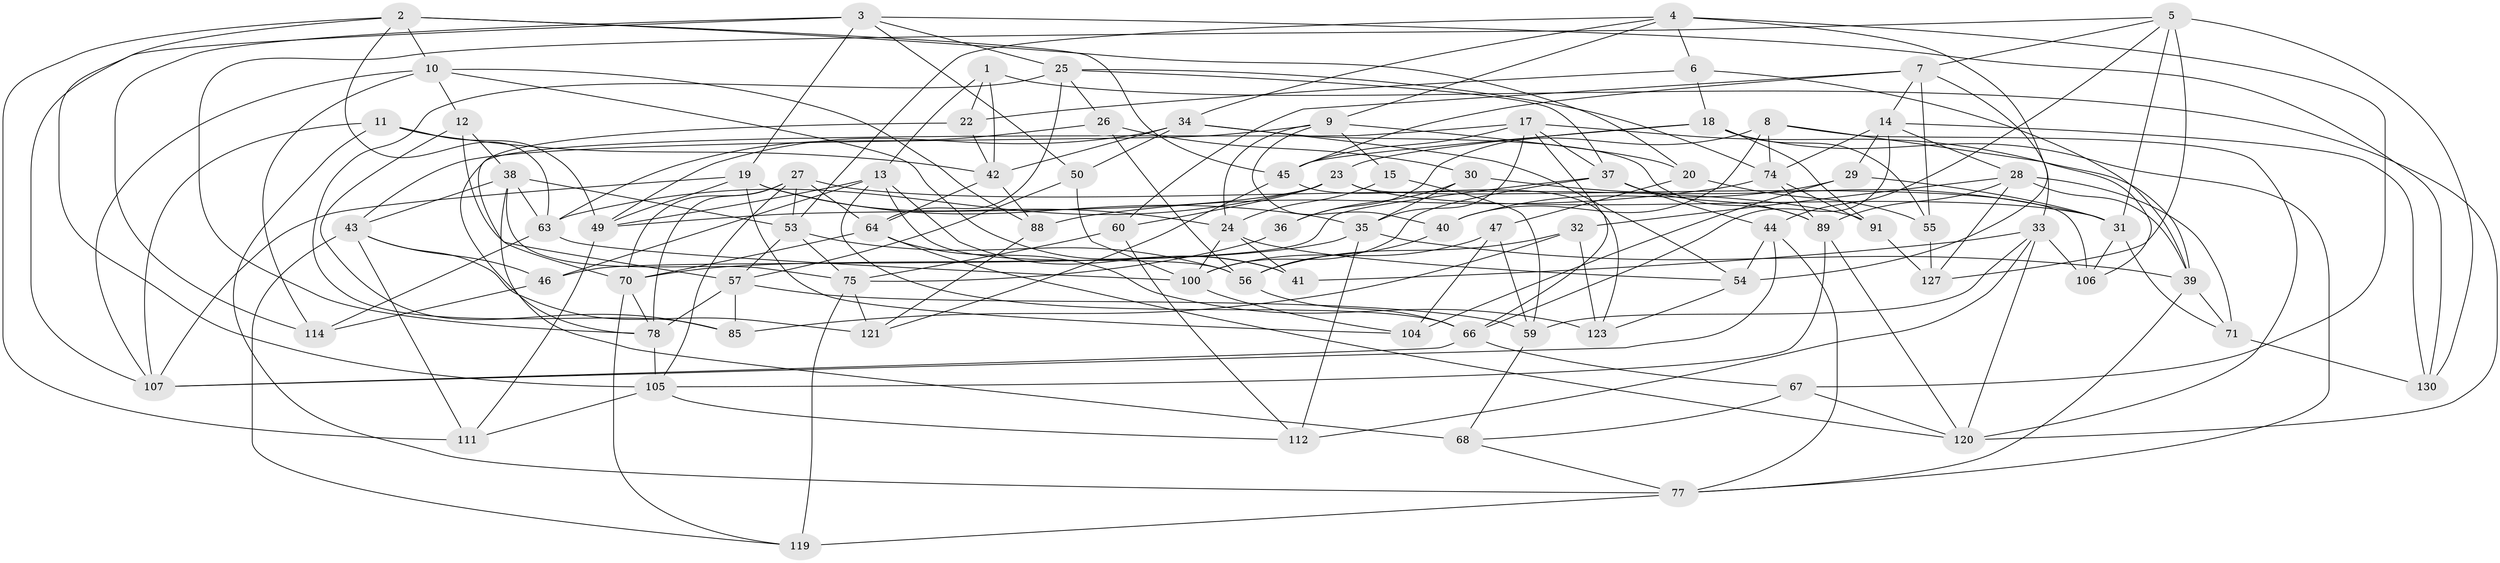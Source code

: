 // Generated by graph-tools (version 1.1) at 2025/24/03/03/25 07:24:27]
// undirected, 83 vertices, 211 edges
graph export_dot {
graph [start="1"]
  node [color=gray90,style=filled];
  1;
  2 [super="+82"];
  3 [super="+103"];
  4 [super="+48"];
  5 [super="+102"];
  6;
  7 [super="+16"];
  8 [super="+84"];
  9 [super="+96"];
  10 [super="+87"];
  11;
  12;
  13 [super="+62"];
  14 [super="+92"];
  15;
  17 [super="+21"];
  18 [super="+51"];
  19 [super="+58"];
  20;
  22;
  23 [super="+131"];
  24 [super="+97"];
  25 [super="+52"];
  26;
  27 [super="+124"];
  28 [super="+98"];
  29;
  30;
  31 [super="+69"];
  32;
  33 [super="+80"];
  34 [super="+65"];
  35 [super="+81"];
  36;
  37 [super="+79"];
  38 [super="+101"];
  39 [super="+125"];
  40;
  41;
  42 [super="+93"];
  43 [super="+83"];
  44 [super="+109"];
  45 [super="+61"];
  46;
  47;
  49 [super="+113"];
  50;
  53 [super="+94"];
  54 [super="+72"];
  55;
  56 [super="+95"];
  57 [super="+76"];
  59 [super="+118"];
  60;
  63 [super="+73"];
  64 [super="+86"];
  66 [super="+122"];
  67;
  68;
  70 [super="+117"];
  71;
  74 [super="+110"];
  75 [super="+116"];
  77 [super="+108"];
  78 [super="+90"];
  85;
  88;
  89 [super="+99"];
  91;
  100 [super="+126"];
  104;
  105 [super="+115"];
  106;
  107 [super="+129"];
  111;
  112;
  114;
  119;
  120 [super="+128"];
  121;
  123;
  127;
  130;
  1 -- 22;
  1 -- 120;
  1 -- 42;
  1 -- 13;
  2 -- 45;
  2 -- 20;
  2 -- 63;
  2 -- 105;
  2 -- 10;
  2 -- 111;
  3 -- 25;
  3 -- 114;
  3 -- 107;
  3 -- 50;
  3 -- 130;
  3 -- 19;
  4 -- 54;
  4 -- 6;
  4 -- 53;
  4 -- 9;
  4 -- 34;
  4 -- 67;
  5 -- 44;
  5 -- 127;
  5 -- 130;
  5 -- 7;
  5 -- 31;
  5 -- 78;
  6 -- 22;
  6 -- 39;
  6 -- 18;
  7 -- 45;
  7 -- 60;
  7 -- 55;
  7 -- 14;
  7 -- 33;
  8 -- 120;
  8 -- 74;
  8 -- 36 [weight=2];
  8 -- 40;
  8 -- 106;
  9 -- 40;
  9 -- 20;
  9 -- 24;
  9 -- 15;
  9 -- 43;
  10 -- 114;
  10 -- 88;
  10 -- 41;
  10 -- 107;
  10 -- 12;
  11 -- 49;
  11 -- 77;
  11 -- 42;
  11 -- 107;
  12 -- 57;
  12 -- 85;
  12 -- 38;
  13 -- 56;
  13 -- 66;
  13 -- 41;
  13 -- 46;
  13 -- 49;
  14 -- 130;
  14 -- 29;
  14 -- 66;
  14 -- 28;
  14 -- 74;
  15 -- 24;
  15 -- 59 [weight=2];
  17 -- 37;
  17 -- 66;
  17 -- 35;
  17 -- 45;
  17 -- 78;
  17 -- 39;
  18 -- 55;
  18 -- 45;
  18 -- 77;
  18 -- 91;
  18 -- 23;
  19 -- 104;
  19 -- 107;
  19 -- 35;
  19 -- 49;
  19 -- 24;
  20 -- 47;
  20 -- 55;
  22 -- 70;
  22 -- 42;
  23 -- 31;
  23 -- 63;
  23 -- 106;
  23 -- 60;
  23 -- 49;
  24 -- 100;
  24 -- 41;
  24 -- 54;
  25 -- 85;
  25 -- 74;
  25 -- 26;
  25 -- 37;
  25 -- 64;
  26 -- 30;
  26 -- 56;
  26 -- 63;
  27 -- 64;
  27 -- 78;
  27 -- 91;
  27 -- 70;
  27 -- 105;
  27 -- 53;
  28 -- 71;
  28 -- 32;
  28 -- 127;
  28 -- 89;
  28 -- 39;
  29 -- 104;
  29 -- 40;
  29 -- 31;
  30 -- 31;
  30 -- 36;
  30 -- 35;
  31 -- 71;
  31 -- 106;
  32 -- 85;
  32 -- 123;
  32 -- 56;
  33 -- 41;
  33 -- 112;
  33 -- 120;
  33 -- 106;
  33 -- 59;
  34 -- 89;
  34 -- 49;
  34 -- 50;
  34 -- 54;
  34 -- 42;
  35 -- 112;
  35 -- 70;
  35 -- 39;
  36 -- 75;
  37 -- 89;
  37 -- 100;
  37 -- 44;
  37 -- 46;
  38 -- 68;
  38 -- 53;
  38 -- 43;
  38 -- 75;
  38 -- 63;
  39 -- 71;
  39 -- 77;
  40 -- 56;
  42 -- 88;
  42 -- 64;
  43 -- 121;
  43 -- 111;
  43 -- 46;
  43 -- 119;
  44 -- 77;
  44 -- 54 [weight=2];
  44 -- 107;
  45 -- 123;
  45 -- 121;
  46 -- 114;
  47 -- 104;
  47 -- 59;
  47 -- 100;
  49 -- 111;
  50 -- 57;
  50 -- 100;
  53 -- 75;
  53 -- 56;
  53 -- 57;
  54 -- 123;
  55 -- 127;
  56 -- 66;
  57 -- 85;
  57 -- 59;
  57 -- 78;
  59 -- 68;
  60 -- 75;
  60 -- 112;
  63 -- 114;
  63 -- 100;
  64 -- 70;
  64 -- 123;
  64 -- 120;
  66 -- 67;
  66 -- 107;
  67 -- 68;
  67 -- 120;
  68 -- 77;
  70 -- 119;
  70 -- 78;
  71 -- 130;
  74 -- 88;
  74 -- 89;
  74 -- 91;
  75 -- 121;
  75 -- 119;
  77 -- 119;
  78 -- 105;
  88 -- 121;
  89 -- 105;
  89 -- 120;
  91 -- 127;
  100 -- 104;
  105 -- 112;
  105 -- 111;
}
